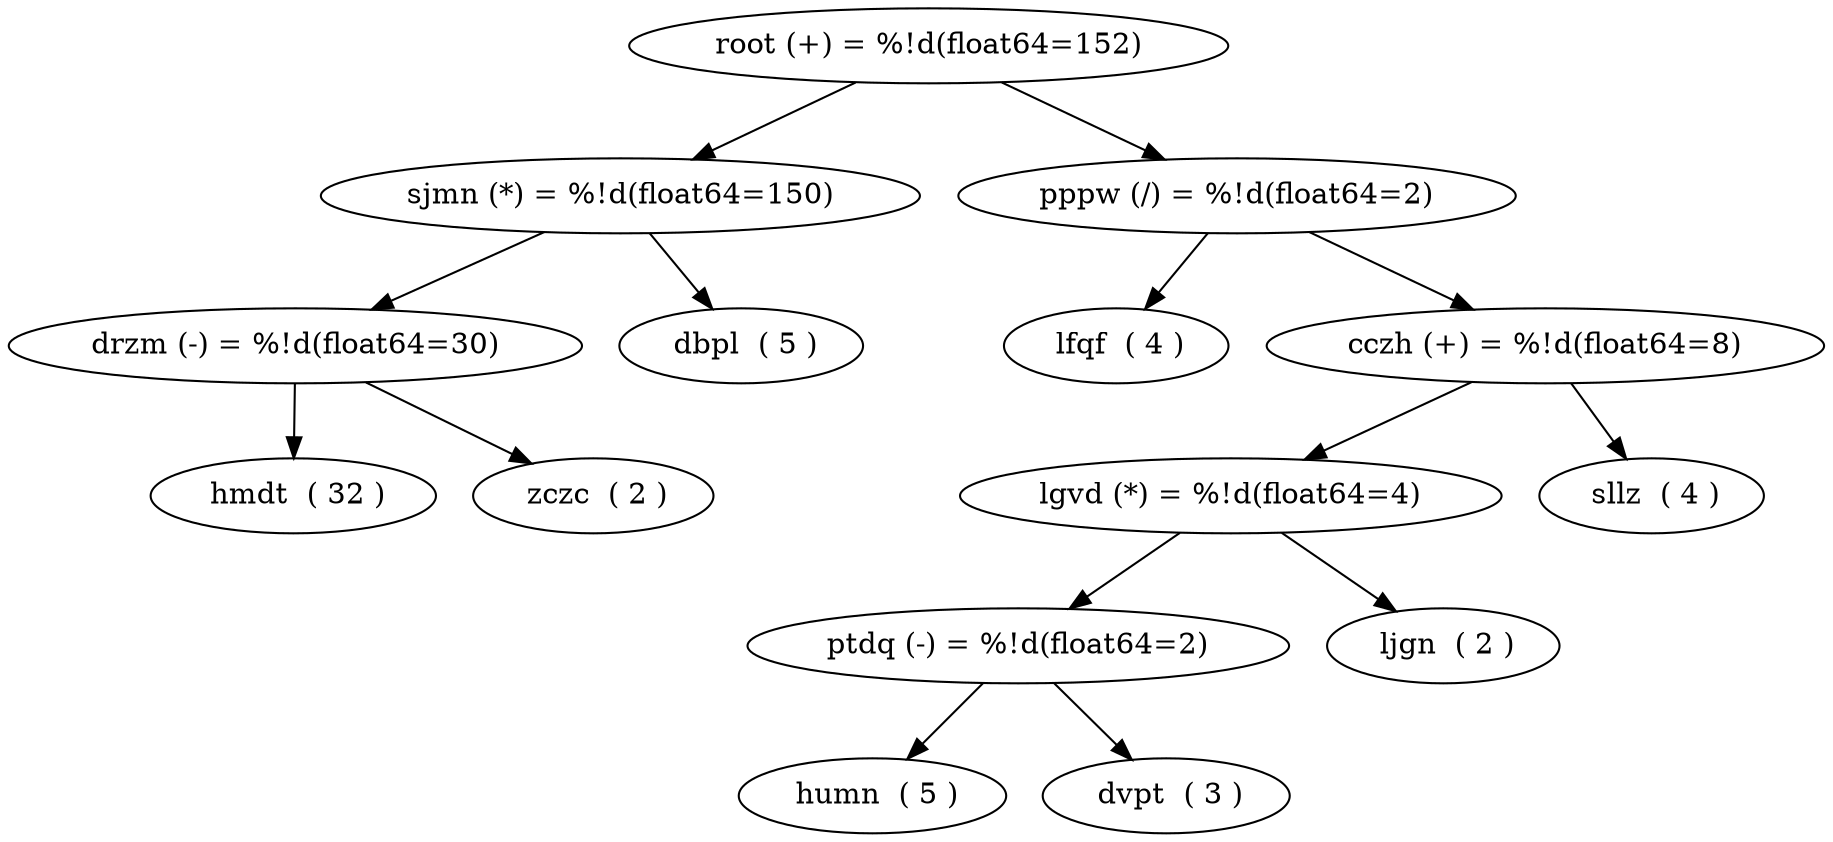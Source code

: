 digraph G {
drzm [label="drzm (-) = %!d(float64=30)"];
drzm -> hmdt;
drzm -> zczc;
ptdq [label="ptdq (-) = %!d(float64=2)"];
ptdq -> humn;
ptdq -> dvpt;
lfqf [label=" lfqf  ( 4 )"];
ljgn [label=" ljgn  ( 2 )"];
sjmn [label="sjmn (*) = %!d(float64=150)"];
sjmn -> drzm;
sjmn -> dbpl;
dbpl [label=" dbpl  ( 5 )"];
zczc [label=" zczc  ( 2 )"];
lgvd [label="lgvd (*) = %!d(float64=4)"];
lgvd -> ljgn;
lgvd -> ptdq;
root [label="root (+) = %!d(float64=152)"];
root -> pppw;
root -> sjmn;
dvpt [label=" dvpt  ( 3 )"];
sllz [label=" sllz  ( 4 )"];
pppw [label="pppw (/) = %!d(float64=2)"];
pppw -> cczh;
pppw -> lfqf;
hmdt [label=" hmdt  ( 32 )"];
cczh [label="cczh (+) = %!d(float64=8)"];
cczh -> sllz;
cczh -> lgvd;
humn [label=" humn  ( 5 )"];
}
